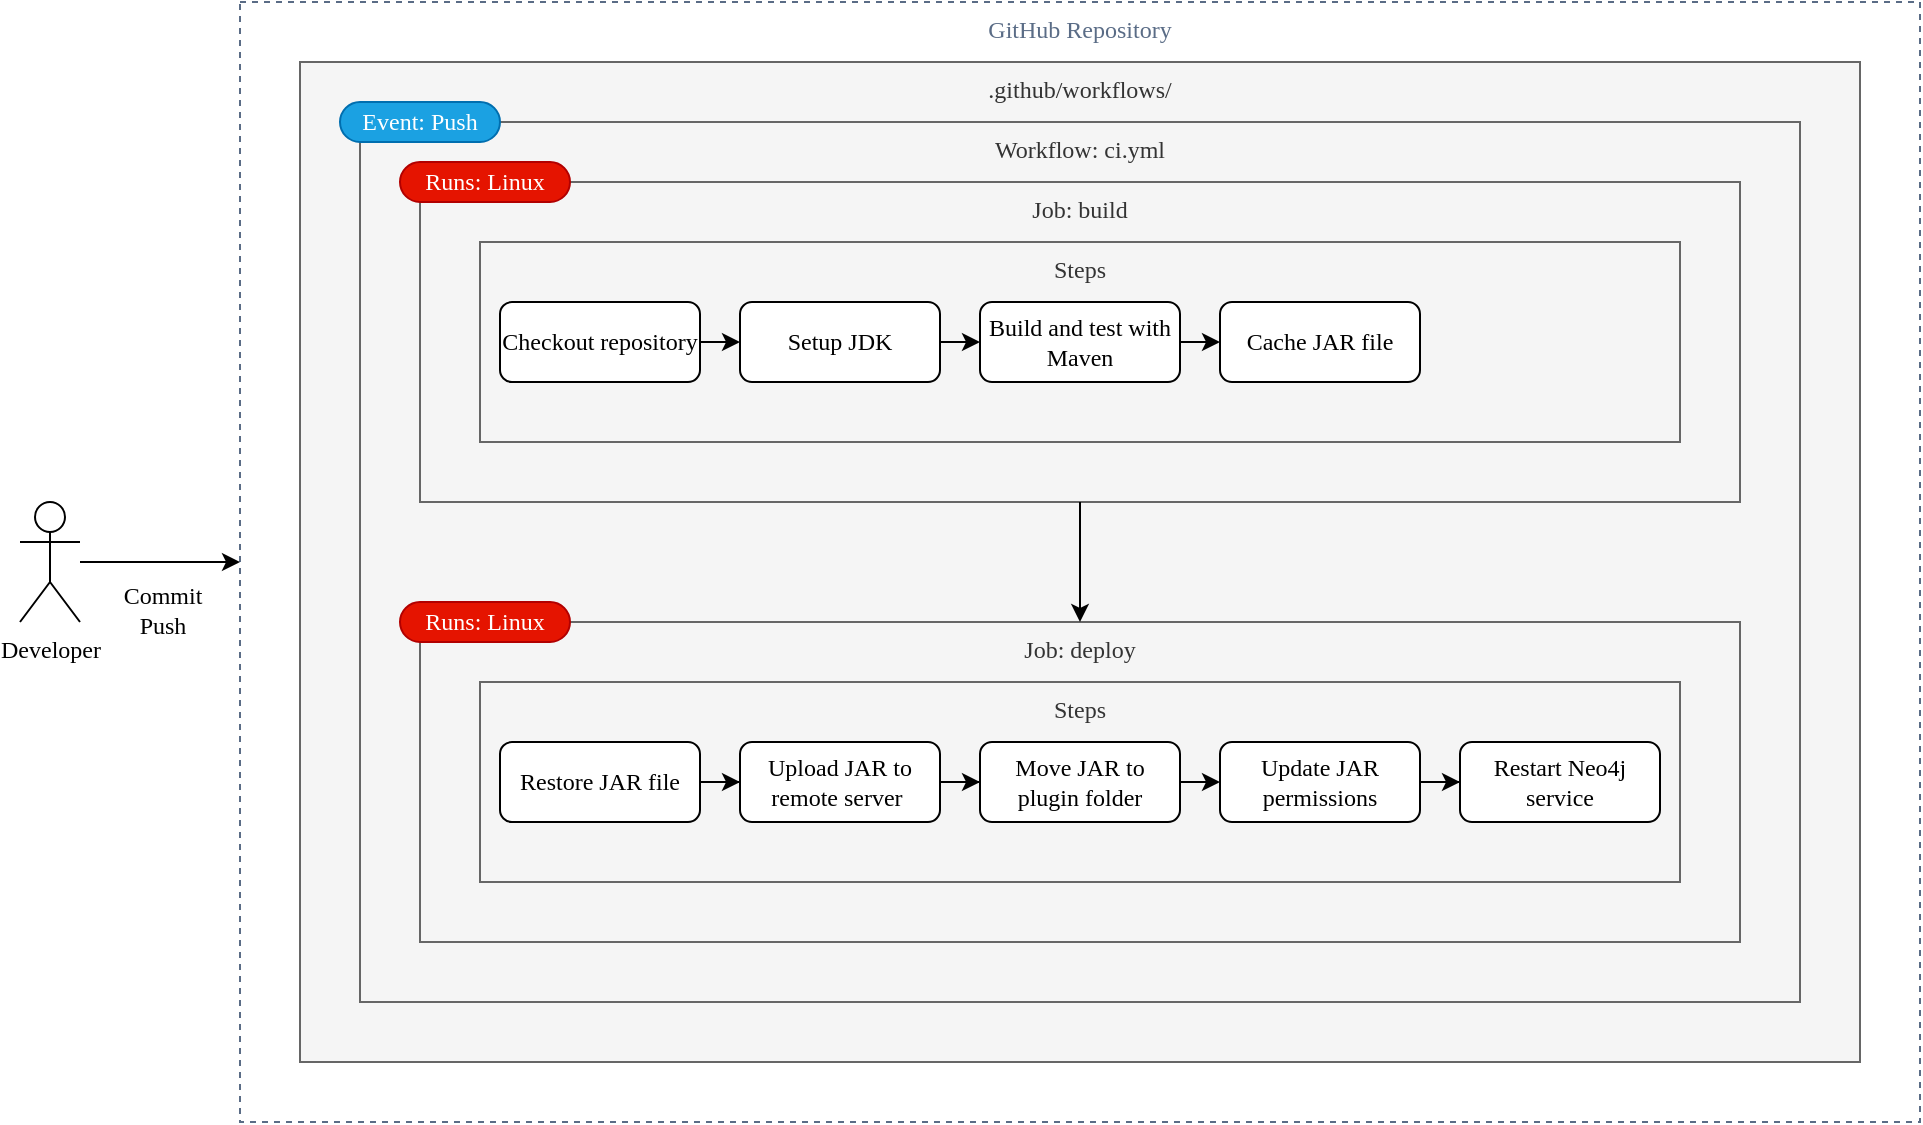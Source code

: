 <mxfile version="19.0.3" type="device" pages="2"><diagram id="W_gsLzjZTW0kCdOrCvwD" name="Workflow"><mxGraphModel dx="2025" dy="1212" grid="1" gridSize="10" guides="1" tooltips="1" connect="1" arrows="1" fold="1" page="1" pageScale="1" pageWidth="827" pageHeight="1169" math="0" shadow="0"><root><mxCell id="0"/><mxCell id="1" parent="0"/><mxCell id="J0CLnmMzqu4iNXyP5Bte-1" value="GitHub Repository" style="fillColor=none;strokeColor=#5A6C86;dashed=1;verticalAlign=top;fontStyle=0;fontColor=#5A6C86;fontFamily=Fira Sans;fontSource=https%3A%2F%2Ffonts.googleapis.com%2Fcss%3Ffamily%3DFira%2BSans;" vertex="1" parent="1"><mxGeometry x="120" y="90" width="840" height="560" as="geometry"/></mxCell><mxCell id="J0CLnmMzqu4iNXyP5Bte-2" value=".github/workflows/" style="fillColor=#f5f5f5;strokeColor=#666666;dashed=0;verticalAlign=top;fontStyle=0;fontColor=#333333;fontFamily=Fira Code;fontSource=https%3A%2F%2Ffonts.googleapis.com%2Fcss%3Ffamily%3DFira%2BCode;" vertex="1" parent="1"><mxGeometry x="150" y="120" width="780" height="500" as="geometry"/></mxCell><mxCell id="J0CLnmMzqu4iNXyP5Bte-3" value="Workflow: ci.yml" style="fillColor=#f5f5f5;strokeColor=#666666;dashed=0;verticalAlign=top;fontStyle=0;fontColor=#333333;align=center;labelBackgroundColor=none;labelBorderColor=none;fontFamily=Fira Code;fontSource=https%3A%2F%2Ffonts.googleapis.com%2Fcss%3Ffamily%3DFira%2BCode;" vertex="1" parent="1"><mxGeometry x="180" y="150" width="720" height="440" as="geometry"/></mxCell><mxCell id="J0CLnmMzqu4iNXyP5Bte-10" value="Job: deploy" style="fillColor=#f5f5f5;strokeColor=#666666;dashed=0;verticalAlign=top;fontStyle=0;fontColor=#333333;fontFamily=Fira Code;fontSource=https%3A%2F%2Ffonts.googleapis.com%2Fcss%3Ffamily%3DFira%2BCode;" vertex="1" parent="1"><mxGeometry x="210" y="400" width="660" height="160" as="geometry"/></mxCell><mxCell id="J0CLnmMzqu4iNXyP5Bte-22" value="Steps" style="fillColor=#f5f5f5;strokeColor=#666666;dashed=0;verticalAlign=top;fontStyle=0;fontColor=#333333;fontFamily=Fira Code;fontSource=https%3A%2F%2Ffonts.googleapis.com%2Fcss%3Ffamily%3DFira%2BCode;" vertex="1" parent="1"><mxGeometry x="240" y="430" width="600" height="100" as="geometry"/></mxCell><mxCell id="J0CLnmMzqu4iNXyP5Bte-6" value="Job: build" style="fillColor=#f5f5f5;strokeColor=#666666;dashed=0;verticalAlign=top;fontStyle=0;fontColor=#333333;fontFamily=Fira Code;fontSource=https%3A%2F%2Ffonts.googleapis.com%2Fcss%3Ffamily%3DFira%2BCode;" vertex="1" parent="1"><mxGeometry x="210" y="180" width="660" height="160" as="geometry"/></mxCell><mxCell id="J0CLnmMzqu4iNXyP5Bte-16" value="Steps" style="fillColor=#f5f5f5;strokeColor=#666666;dashed=0;verticalAlign=top;fontStyle=0;fontColor=#333333;fontFamily=Fira Code;fontSource=https%3A%2F%2Ffonts.googleapis.com%2Fcss%3Ffamily%3DFira%2BCode;" vertex="1" parent="1"><mxGeometry x="240" y="210" width="600" height="100" as="geometry"/></mxCell><mxCell id="J0CLnmMzqu4iNXyP5Bte-17" style="edgeStyle=orthogonalEdgeStyle;rounded=0;orthogonalLoop=1;jettySize=auto;html=1;fontFamily=Fira Sans;fontSource=https%3A%2F%2Ffonts.googleapis.com%2Fcss%3Ffamily%3DFira%2BSans;" edge="1" parent="1" source="J0CLnmMzqu4iNXyP5Bte-5" target="J0CLnmMzqu4iNXyP5Bte-1"><mxGeometry relative="1" as="geometry"/></mxCell><mxCell id="J0CLnmMzqu4iNXyP5Bte-18" value="Commit&lt;br&gt;Push" style="edgeLabel;html=1;align=center;verticalAlign=bottom;resizable=0;points=[];fontFamily=Fira Sans;fontSource=https%3A%2F%2Ffonts.googleapis.com%2Fcss%3Ffamily%3DFira%2BSans;fontSize=12;labelBackgroundColor=none;" vertex="1" connectable="0" parent="J0CLnmMzqu4iNXyP5Bte-17"><mxGeometry x="0.02" relative="1" as="geometry"><mxPoint y="40" as="offset"/></mxGeometry></mxCell><mxCell id="J0CLnmMzqu4iNXyP5Bte-5" value="Developer" style="shape=umlActor;verticalLabelPosition=bottom;verticalAlign=top;html=1;outlineConnect=0;strokeColor=default;fontFamily=Fira Sans;fontSource=https%3A%2F%2Ffonts.googleapis.com%2Fcss%3Ffamily%3DFira%2BSans;" vertex="1" parent="1"><mxGeometry x="10" y="340" width="30" height="60" as="geometry"/></mxCell><mxCell id="J0CLnmMzqu4iNXyP5Bte-15" style="edgeStyle=orthogonalEdgeStyle;rounded=0;orthogonalLoop=1;jettySize=auto;html=1;exitX=0.5;exitY=1;exitDx=0;exitDy=0;fontFamily=Fira Sans;fontSource=https%3A%2F%2Ffonts.googleapis.com%2Fcss%3Ffamily%3DFira%2BSans;" edge="1" parent="1" source="J0CLnmMzqu4iNXyP5Bte-6" target="J0CLnmMzqu4iNXyP5Bte-10"><mxGeometry relative="1" as="geometry"/></mxCell><mxCell id="J0CLnmMzqu4iNXyP5Bte-28" style="edgeStyle=orthogonalEdgeStyle;rounded=0;orthogonalLoop=1;jettySize=auto;html=1;exitX=1;exitY=0.5;exitDx=0;exitDy=0;entryX=0;entryY=0.5;entryDx=0;entryDy=0;fontFamily=Fira Sans;fontSource=https%3A%2F%2Ffonts.googleapis.com%2Fcss%3Ffamily%3DFira%2BSans;" edge="1" parent="1" source="J0CLnmMzqu4iNXyP5Bte-7" target="J0CLnmMzqu4iNXyP5Bte-8"><mxGeometry relative="1" as="geometry"/></mxCell><mxCell id="J0CLnmMzqu4iNXyP5Bte-7" value="Checkout repository" style="rounded=1;whiteSpace=wrap;html=1;fontFamily=Fira Sans;fontSource=https%3A%2F%2Ffonts.googleapis.com%2Fcss%3Ffamily%3DFira%2BSans;" vertex="1" parent="1"><mxGeometry x="250" y="240" width="100" height="40" as="geometry"/></mxCell><mxCell id="J0CLnmMzqu4iNXyP5Bte-29" style="edgeStyle=orthogonalEdgeStyle;rounded=0;orthogonalLoop=1;jettySize=auto;html=1;exitX=1;exitY=0.5;exitDx=0;exitDy=0;entryX=0;entryY=0.5;entryDx=0;entryDy=0;fontFamily=Fira Sans;fontSource=https%3A%2F%2Ffonts.googleapis.com%2Fcss%3Ffamily%3DFira%2BSans;" edge="1" parent="1" source="J0CLnmMzqu4iNXyP5Bte-8" target="J0CLnmMzqu4iNXyP5Bte-9"><mxGeometry relative="1" as="geometry"/></mxCell><mxCell id="J0CLnmMzqu4iNXyP5Bte-8" value="Setup JDK" style="rounded=1;whiteSpace=wrap;html=1;strokeColor=default;fontFamily=Fira Sans;fontSource=https%3A%2F%2Ffonts.googleapis.com%2Fcss%3Ffamily%3DFira%2BSans;" vertex="1" parent="1"><mxGeometry x="370" y="240" width="100" height="40" as="geometry"/></mxCell><mxCell id="J_S2d7EsWLFdPo9Z8H3w-4" style="edgeStyle=orthogonalEdgeStyle;rounded=0;orthogonalLoop=1;jettySize=auto;html=1;exitX=1;exitY=0.5;exitDx=0;exitDy=0;entryX=0;entryY=0.5;entryDx=0;entryDy=0;fontFamily=Fira Sans;fontSource=https%3A%2F%2Ffonts.googleapis.com%2Fcss%3Ffamily%3DFira%2BSans;fontSize=18;endArrow=classic;endFill=1;strokeWidth=1;" edge="1" parent="1" source="J0CLnmMzqu4iNXyP5Bte-9" target="J_S2d7EsWLFdPo9Z8H3w-1"><mxGeometry relative="1" as="geometry"/></mxCell><mxCell id="J0CLnmMzqu4iNXyP5Bte-9" value="Build and test with Maven" style="rounded=1;whiteSpace=wrap;html=1;strokeColor=default;fontFamily=Fira Sans;fontSource=https%3A%2F%2Ffonts.googleapis.com%2Fcss%3Ffamily%3DFira%2BSans;" vertex="1" parent="1"><mxGeometry x="490" y="240" width="100" height="40" as="geometry"/></mxCell><mxCell id="J0CLnmMzqu4iNXyP5Bte-25" style="edgeStyle=orthogonalEdgeStyle;rounded=0;orthogonalLoop=1;jettySize=auto;html=1;exitX=1;exitY=0.5;exitDx=0;exitDy=0;fontFamily=Fira Sans;fontSource=https%3A%2F%2Ffonts.googleapis.com%2Fcss%3Ffamily%3DFira%2BSans;" edge="1" parent="1" source="J0CLnmMzqu4iNXyP5Bte-11" target="J0CLnmMzqu4iNXyP5Bte-12"><mxGeometry relative="1" as="geometry"/></mxCell><mxCell id="J0CLnmMzqu4iNXyP5Bte-11" value="Upload JAR to remote server&amp;nbsp;" style="rounded=1;whiteSpace=wrap;html=1;strokeColor=default;fontFamily=Fira Sans;fontSource=https%3A%2F%2Ffonts.googleapis.com%2Fcss%3Ffamily%3DFira%2BSans;" vertex="1" parent="1"><mxGeometry x="370" y="460" width="100" height="40" as="geometry"/></mxCell><mxCell id="J0CLnmMzqu4iNXyP5Bte-26" style="edgeStyle=orthogonalEdgeStyle;rounded=0;orthogonalLoop=1;jettySize=auto;html=1;exitX=1;exitY=0.5;exitDx=0;exitDy=0;entryX=0;entryY=0.5;entryDx=0;entryDy=0;fontFamily=Fira Sans;fontSource=https%3A%2F%2Ffonts.googleapis.com%2Fcss%3Ffamily%3DFira%2BSans;" edge="1" parent="1" source="J0CLnmMzqu4iNXyP5Bte-12" target="J0CLnmMzqu4iNXyP5Bte-13"><mxGeometry relative="1" as="geometry"/></mxCell><mxCell id="J0CLnmMzqu4iNXyP5Bte-12" value="Move JAR to plugin folder" style="rounded=1;whiteSpace=wrap;html=1;strokeColor=default;fontFamily=Fira Sans;fontSource=https%3A%2F%2Ffonts.googleapis.com%2Fcss%3Ffamily%3DFira%2BSans;" vertex="1" parent="1"><mxGeometry x="490" y="460" width="100" height="40" as="geometry"/></mxCell><mxCell id="J0CLnmMzqu4iNXyP5Bte-27" style="edgeStyle=orthogonalEdgeStyle;rounded=0;orthogonalLoop=1;jettySize=auto;html=1;exitX=1;exitY=0.5;exitDx=0;exitDy=0;fontFamily=Fira Sans;fontSource=https%3A%2F%2Ffonts.googleapis.com%2Fcss%3Ffamily%3DFira%2BSans;" edge="1" parent="1" source="J0CLnmMzqu4iNXyP5Bte-13" target="J0CLnmMzqu4iNXyP5Bte-14"><mxGeometry relative="1" as="geometry"/></mxCell><mxCell id="J0CLnmMzqu4iNXyP5Bte-13" value="Update JAR permissions" style="rounded=1;whiteSpace=wrap;html=1;strokeColor=default;fontFamily=Fira Sans;fontSource=https%3A%2F%2Ffonts.googleapis.com%2Fcss%3Ffamily%3DFira%2BSans;" vertex="1" parent="1"><mxGeometry x="610" y="460" width="100" height="40" as="geometry"/></mxCell><mxCell id="J0CLnmMzqu4iNXyP5Bte-14" value="Restart Neo4j service" style="rounded=1;whiteSpace=wrap;html=1;strokeColor=default;fontFamily=Fira Sans;fontSource=https%3A%2F%2Ffonts.googleapis.com%2Fcss%3Ffamily%3DFira%2BSans;" vertex="1" parent="1"><mxGeometry x="730" y="460" width="100" height="40" as="geometry"/></mxCell><mxCell id="J0CLnmMzqu4iNXyP5Bte-20" value="Event: Push" style="rounded=1;whiteSpace=wrap;html=1;strokeColor=#006EAF;fillColor=#1ba1e2;fontColor=#ffffff;arcSize=50;fontFamily=Fira Sans;fontSource=https%3A%2F%2Ffonts.googleapis.com%2Fcss%3Ffamily%3DFira%2BSans;" vertex="1" parent="1"><mxGeometry x="170" y="140" width="80" height="20" as="geometry"/></mxCell><mxCell id="J0CLnmMzqu4iNXyP5Bte-21" value="Runs: Linux" style="rounded=1;whiteSpace=wrap;html=1;strokeColor=#B20000;fillColor=#e51400;arcSize=50;fontColor=#ffffff;fontFamily=Fira Sans;fontSource=https%3A%2F%2Ffonts.googleapis.com%2Fcss%3Ffamily%3DFira%2BSans;" vertex="1" parent="1"><mxGeometry x="200" y="170" width="85" height="20" as="geometry"/></mxCell><mxCell id="J0CLnmMzqu4iNXyP5Bte-24" value="Runs: Linux" style="rounded=1;whiteSpace=wrap;html=1;strokeColor=#B20000;fillColor=#e51400;arcSize=50;fontColor=#ffffff;fontFamily=Fira Sans;fontSource=https%3A%2F%2Ffonts.googleapis.com%2Fcss%3Ffamily%3DFira%2BSans;" vertex="1" parent="1"><mxGeometry x="200" y="390" width="85" height="20" as="geometry"/></mxCell><mxCell id="J_S2d7EsWLFdPo9Z8H3w-1" value="Cache JAR file" style="rounded=1;whiteSpace=wrap;html=1;strokeColor=default;fontFamily=Fira Sans;fontSource=https%3A%2F%2Ffonts.googleapis.com%2Fcss%3Ffamily%3DFira%2BSans;" vertex="1" parent="1"><mxGeometry x="610" y="240" width="100" height="40" as="geometry"/></mxCell><mxCell id="J_S2d7EsWLFdPo9Z8H3w-8" style="edgeStyle=orthogonalEdgeStyle;rounded=0;orthogonalLoop=1;jettySize=auto;html=1;fontFamily=Fira Sans;fontSource=https%3A%2F%2Ffonts.googleapis.com%2Fcss%3Ffamily%3DFira%2BSans;fontSize=18;endArrow=classic;endFill=1;strokeWidth=1;" edge="1" parent="1" source="J_S2d7EsWLFdPo9Z8H3w-5" target="J0CLnmMzqu4iNXyP5Bte-11"><mxGeometry relative="1" as="geometry"/></mxCell><mxCell id="J_S2d7EsWLFdPo9Z8H3w-5" value="Restore JAR file" style="rounded=1;whiteSpace=wrap;html=1;strokeColor=default;fontFamily=Fira Sans;fontSource=https%3A%2F%2Ffonts.googleapis.com%2Fcss%3Ffamily%3DFira%2BSans;" vertex="1" parent="1"><mxGeometry x="250" y="460" width="100" height="40" as="geometry"/></mxCell></root></mxGraphModel></diagram><diagram id="8fC9M6246lttWqj4-eXF" name="Github Actions"><mxGraphModel dx="1198" dy="1212" grid="1" gridSize="10" guides="1" tooltips="1" connect="1" arrows="1" fold="1" page="1" pageScale="1" pageWidth="827" pageHeight="1169" math="0" shadow="0"><root><mxCell id="0"/><mxCell id="1" parent="0"/><mxCell id="VUIGP3bP5GdyTkzH19bi-1" style="edgeStyle=orthogonalEdgeStyle;rounded=0;orthogonalLoop=1;jettySize=auto;html=1;entryX=0.5;entryY=0;entryDx=0;entryDy=0;fontSize=11;endArrow=none;endFill=0;strokeWidth=4;" edge="1" parent="1" source="VUIGP3bP5GdyTkzH19bi-34" target="VUIGP3bP5GdyTkzH19bi-18"><mxGeometry relative="1" as="geometry"><Array as="points"><mxPoint x="400" y="350"/><mxPoint x="560" y="350"/></Array></mxGeometry></mxCell><mxCell id="VUIGP3bP5GdyTkzH19bi-2" value="" style="edgeStyle=orthogonalEdgeStyle;rounded=0;orthogonalLoop=1;jettySize=auto;html=1;endArrow=none;endFill=0;startArrow=none;" edge="1" parent="1" source="VUIGP3bP5GdyTkzH19bi-32" target="VUIGP3bP5GdyTkzH19bi-9"><mxGeometry relative="1" as="geometry"/></mxCell><mxCell id="VUIGP3bP5GdyTkzH19bi-3" style="edgeStyle=orthogonalEdgeStyle;rounded=0;orthogonalLoop=1;jettySize=auto;html=1;exitX=0.5;exitY=1;exitDx=0;exitDy=0;entryX=0.5;entryY=0;entryDx=0;entryDy=0;fontSize=11;endArrow=none;endFill=0;strokeWidth=4;startArrow=none;" edge="1" parent="1" source="VUIGP3bP5GdyTkzH19bi-32" target="VUIGP3bP5GdyTkzH19bi-9"><mxGeometry relative="1" as="geometry"/></mxCell><mxCell id="VUIGP3bP5GdyTkzH19bi-4" style="edgeStyle=orthogonalEdgeStyle;rounded=0;orthogonalLoop=1;jettySize=auto;html=1;exitX=0.5;exitY=1;exitDx=0;exitDy=0;entryX=0.5;entryY=0;entryDx=0;entryDy=0;fontSize=11;endArrow=none;endFill=0;strokeWidth=4;" edge="1" parent="1" source="VUIGP3bP5GdyTkzH19bi-5" target="VUIGP3bP5GdyTkzH19bi-19"><mxGeometry relative="1" as="geometry"/></mxCell><mxCell id="VUIGP3bP5GdyTkzH19bi-5" value="REPOSITORY" style="text;html=1;strokeColor=none;fillColor=none;align=center;verticalAlign=middle;whiteSpace=wrap;rounded=0;labelBackgroundColor=none;labelBorderColor=none;fontStyle=1;fontSize=18;" vertex="1" parent="1"><mxGeometry x="370" y="240" width="60" height="30" as="geometry"/></mxCell><mxCell id="VUIGP3bP5GdyTkzH19bi-6" value="" style="edgeStyle=orthogonalEdgeStyle;rounded=0;orthogonalLoop=1;jettySize=auto;html=1;endArrow=none;endFill=0;strokeWidth=4;" edge="1" parent="1" source="VUIGP3bP5GdyTkzH19bi-9" target="VUIGP3bP5GdyTkzH19bi-13"><mxGeometry relative="1" as="geometry"/></mxCell><mxCell id="VUIGP3bP5GdyTkzH19bi-7" style="edgeStyle=orthogonalEdgeStyle;rounded=0;orthogonalLoop=1;jettySize=auto;html=1;exitX=0.5;exitY=1;exitDx=0;exitDy=0;entryX=0.5;entryY=0;entryDx=0;entryDy=0;endArrow=none;endFill=0;strokeWidth=4;" edge="1" parent="1" source="VUIGP3bP5GdyTkzH19bi-9" target="VUIGP3bP5GdyTkzH19bi-17"><mxGeometry relative="1" as="geometry"><Array as="points"><mxPoint x="400" y="510"/><mxPoint x="320" y="510"/><mxPoint x="320" y="580"/></Array></mxGeometry></mxCell><mxCell id="VUIGP3bP5GdyTkzH19bi-8" style="edgeStyle=orthogonalEdgeStyle;rounded=0;orthogonalLoop=1;jettySize=auto;html=1;entryX=0.5;entryY=0;entryDx=0;entryDy=0;fontSize=11;endArrow=none;endFill=0;strokeWidth=4;" edge="1" parent="1" source="VUIGP3bP5GdyTkzH19bi-9" target="VUIGP3bP5GdyTkzH19bi-16"><mxGeometry relative="1" as="geometry"><Array as="points"><mxPoint x="400" y="510"/><mxPoint x="480" y="510"/><mxPoint x="480" y="580"/></Array></mxGeometry></mxCell><mxCell id="VUIGP3bP5GdyTkzH19bi-9" value="WORKFLOW" style="text;html=1;strokeColor=none;fillColor=none;align=center;verticalAlign=middle;whiteSpace=wrap;rounded=0;labelBackgroundColor=none;labelBorderColor=none;fontStyle=1;fontSize=18;" vertex="1" parent="1"><mxGeometry x="370" y="430" width="60" height="30" as="geometry"/></mxCell><mxCell id="VUIGP3bP5GdyTkzH19bi-10" style="edgeStyle=orthogonalEdgeStyle;rounded=0;orthogonalLoop=1;jettySize=auto;html=1;exitX=0.5;exitY=1;exitDx=0;exitDy=0;entryX=0;entryY=0.5;entryDx=0;entryDy=0;fontSize=11;endArrow=none;endFill=0;strokeWidth=4;" edge="1" parent="1" source="VUIGP3bP5GdyTkzH19bi-13" target="VUIGP3bP5GdyTkzH19bi-14"><mxGeometry relative="1" as="geometry"/></mxCell><mxCell id="VUIGP3bP5GdyTkzH19bi-11" style="edgeStyle=orthogonalEdgeStyle;rounded=0;orthogonalLoop=1;jettySize=auto;html=1;exitX=0.5;exitY=1;exitDx=0;exitDy=0;entryX=0;entryY=0.5;entryDx=0;entryDy=0;fontSize=11;endArrow=none;endFill=0;strokeWidth=4;" edge="1" parent="1" source="VUIGP3bP5GdyTkzH19bi-13" target="VUIGP3bP5GdyTkzH19bi-15"><mxGeometry relative="1" as="geometry"/></mxCell><mxCell id="VUIGP3bP5GdyTkzH19bi-12" style="edgeStyle=orthogonalEdgeStyle;rounded=0;orthogonalLoop=1;jettySize=auto;html=1;exitX=0.5;exitY=1;exitDx=0;exitDy=0;entryX=0;entryY=0.5;entryDx=0;entryDy=0;fontSize=11;endArrow=none;endFill=0;strokeWidth=4;" edge="1" parent="1" source="VUIGP3bP5GdyTkzH19bi-13" target="VUIGP3bP5GdyTkzH19bi-31"><mxGeometry relative="1" as="geometry"/></mxCell><mxCell id="VUIGP3bP5GdyTkzH19bi-13" value="JOB" style="text;html=1;strokeColor=none;fillColor=none;align=center;verticalAlign=middle;whiteSpace=wrap;rounded=0;labelBackgroundColor=none;labelBorderColor=none;fontStyle=1;fontSize=18;" vertex="1" parent="1"><mxGeometry x="370" y="590" width="60" height="30" as="geometry"/></mxCell><mxCell id="VUIGP3bP5GdyTkzH19bi-14" value="STEP" style="text;html=1;strokeColor=none;fillColor=none;align=center;verticalAlign=middle;whiteSpace=wrap;rounded=0;labelBackgroundColor=none;labelBorderColor=none;fontStyle=1;fontSize=18;" vertex="1" parent="1"><mxGeometry x="480" y="660" width="60" height="30" as="geometry"/></mxCell><mxCell id="VUIGP3bP5GdyTkzH19bi-15" value="STEP" style="text;html=1;strokeColor=none;fillColor=none;align=center;verticalAlign=middle;whiteSpace=wrap;rounded=0;labelBackgroundColor=none;labelBorderColor=none;fontStyle=1;fontSize=18;" vertex="1" parent="1"><mxGeometry x="480" y="700" width="60" height="30" as="geometry"/></mxCell><mxCell id="VUIGP3bP5GdyTkzH19bi-16" value="JOB" style="text;html=1;strokeColor=none;fillColor=none;align=center;verticalAlign=middle;whiteSpace=wrap;rounded=0;labelBackgroundColor=none;labelBorderColor=none;fontStyle=1;fontSize=18;" vertex="1" parent="1"><mxGeometry x="450" y="590" width="60" height="30" as="geometry"/></mxCell><mxCell id="VUIGP3bP5GdyTkzH19bi-17" value="JOB" style="text;html=1;strokeColor=none;fillColor=none;align=center;verticalAlign=middle;whiteSpace=wrap;rounded=0;labelBackgroundColor=none;labelBorderColor=none;fontStyle=1;fontSize=18;" vertex="1" parent="1"><mxGeometry x="290" y="590" width="60" height="30" as="geometry"/></mxCell><mxCell id="VUIGP3bP5GdyTkzH19bi-18" value="WORKFLOW" style="text;html=1;strokeColor=none;fillColor=none;align=center;verticalAlign=middle;whiteSpace=wrap;rounded=0;labelBackgroundColor=none;labelBorderColor=none;fontSize=18;fontStyle=1" vertex="1" parent="1"><mxGeometry x="530" y="430" width="60" height="30" as="geometry"/></mxCell><mxCell id="VUIGP3bP5GdyTkzH19bi-19" value="WORKFLOW" style="text;html=1;strokeColor=none;fillColor=none;align=center;verticalAlign=middle;whiteSpace=wrap;rounded=0;labelBackgroundColor=none;labelBorderColor=none;fontSize=16;fontStyle=1" vertex="1" parent="1"><mxGeometry x="210" y="430" width="60" height="30" as="geometry"/></mxCell><mxCell id="VUIGP3bP5GdyTkzH19bi-20" value="*.yml" style="text;html=1;strokeColor=none;fillColor=#dae8fc;align=center;verticalAlign=middle;whiteSpace=wrap;rounded=0;labelBackgroundColor=none;labelBorderColor=none;fontSize=13;fontStyle=0;spacing=2;fontFamily=Fira Code;fontSource=https%3A%2F%2Ffonts.googleapis.com%2Fcss%3Ffamily%3DFira%2BCode;" vertex="1" parent="1"><mxGeometry x="217.5" y="370" width="46" height="20" as="geometry"/></mxCell><mxCell id="VUIGP3bP5GdyTkzH19bi-21" value="*.yml" style="text;html=1;strokeColor=none;fillColor=#dae8fc;align=center;verticalAlign=middle;whiteSpace=wrap;rounded=0;labelBackgroundColor=none;labelBorderColor=none;fontSize=13;fontStyle=0;spacing=2;fontFamily=Fira Code;fontSource=https%3A%2F%2Ffonts.googleapis.com%2Fcss%3Ffamily%3DFira%2BCode;" vertex="1" parent="1"><mxGeometry x="537.5" y="370" width="45" height="20" as="geometry"/></mxCell><mxCell id="VUIGP3bP5GdyTkzH19bi-22" value="EVENT" style="rounded=1;whiteSpace=wrap;html=1;strokeColor=none;fillColor=#1ba1e2;fontColor=#ffffff;arcSize=50;fontSize=11;" vertex="1" parent="1"><mxGeometry x="215" y="400" width="50" height="20" as="geometry"/></mxCell><mxCell id="VUIGP3bP5GdyTkzH19bi-23" value="EVENT" style="rounded=1;whiteSpace=wrap;html=1;strokeColor=none;fillColor=#1ba1e2;fontColor=#ffffff;arcSize=50;fontSize=11;" vertex="1" parent="1"><mxGeometry x="375" y="400" width="50" height="20" as="geometry"/></mxCell><mxCell id="VUIGP3bP5GdyTkzH19bi-24" value="EVENT" style="rounded=1;whiteSpace=wrap;html=1;strokeColor=none;fillColor=#1ba1e2;fontColor=#ffffff;arcSize=50;fontSize=11;" vertex="1" parent="1"><mxGeometry x="535" y="400" width="50" height="20" as="geometry"/></mxCell><mxCell id="VUIGP3bP5GdyTkzH19bi-25" value="RUNNER" style="rounded=1;whiteSpace=wrap;html=1;strokeColor=none;fillColor=#1ba1e2;fontColor=#ffffff;arcSize=50;fontSize=11;" vertex="1" parent="1"><mxGeometry x="450" y="560" width="60" height="20" as="geometry"/></mxCell><mxCell id="VUIGP3bP5GdyTkzH19bi-26" value="RUNNER" style="rounded=1;whiteSpace=wrap;html=1;strokeColor=none;fillColor=#1ba1e2;fontColor=#ffffff;arcSize=50;fontSize=11;" vertex="1" parent="1"><mxGeometry x="370" y="560" width="60" height="20" as="geometry"/></mxCell><mxCell id="VUIGP3bP5GdyTkzH19bi-27" value="RUNNER" style="rounded=1;whiteSpace=wrap;html=1;strokeColor=none;fillColor=#1ba1e2;fontColor=#ffffff;arcSize=50;fontSize=11;" vertex="1" parent="1"><mxGeometry x="290" y="560" width="60" height="20" as="geometry"/></mxCell><mxCell id="VUIGP3bP5GdyTkzH19bi-28" value="ACTION" style="rounded=1;whiteSpace=wrap;html=1;strokeColor=none;fillColor=#1ba1e2;fontColor=#ffffff;arcSize=50;fontSize=11;" vertex="1" parent="1"><mxGeometry x="410" y="665" width="60" height="20" as="geometry"/></mxCell><mxCell id="VUIGP3bP5GdyTkzH19bi-29" value="ACTION" style="rounded=1;whiteSpace=wrap;html=1;strokeColor=none;fillColor=#1ba1e2;fontColor=#ffffff;arcSize=50;fontSize=11;" vertex="1" parent="1"><mxGeometry x="410" y="705" width="60" height="20" as="geometry"/></mxCell><mxCell id="VUIGP3bP5GdyTkzH19bi-30" value="ACTION" style="rounded=1;whiteSpace=wrap;html=1;strokeColor=none;fillColor=#1ba1e2;fontColor=#ffffff;arcSize=50;fontSize=11;" vertex="1" parent="1"><mxGeometry x="410" y="745" width="60" height="20" as="geometry"/></mxCell><mxCell id="VUIGP3bP5GdyTkzH19bi-31" value="STEP" style="text;html=1;strokeColor=none;fillColor=none;align=center;verticalAlign=middle;whiteSpace=wrap;rounded=0;labelBackgroundColor=none;labelBorderColor=none;fontStyle=1;fontSize=18;" vertex="1" parent="1"><mxGeometry x="480" y="740" width="60" height="30" as="geometry"/></mxCell><mxCell id="VUIGP3bP5GdyTkzH19bi-32" value="*.yml" style="text;html=1;strokeColor=none;fillColor=#dae8fc;align=center;verticalAlign=middle;whiteSpace=wrap;rounded=0;labelBackgroundColor=none;labelBorderColor=none;fontSize=13;fontStyle=0;spacing=2;fontFamily=Fira Code;fontSource=https%3A%2F%2Ffonts.googleapis.com%2Fcss%3Ffamily%3DFira%2BCode;" vertex="1" parent="1"><mxGeometry x="377" y="370" width="46" height="20" as="geometry"/></mxCell><mxCell id="VUIGP3bP5GdyTkzH19bi-33" value="" style="edgeStyle=orthogonalEdgeStyle;rounded=0;orthogonalLoop=1;jettySize=auto;html=1;exitX=0.5;exitY=1;exitDx=0;exitDy=0;entryX=0.5;entryY=0;entryDx=0;entryDy=0;fontSize=11;endArrow=none;endFill=0;strokeWidth=4;" edge="1" parent="1" source="VUIGP3bP5GdyTkzH19bi-5" target="VUIGP3bP5GdyTkzH19bi-32"><mxGeometry relative="1" as="geometry"><mxPoint x="400" y="270" as="sourcePoint"/><mxPoint x="400" y="430" as="targetPoint"/></mxGeometry></mxCell><mxCell id="VUIGP3bP5GdyTkzH19bi-34" value=".github/workflows/" style="text;html=1;strokeColor=none;fillColor=#dae8fc;align=center;verticalAlign=middle;whiteSpace=wrap;rounded=0;labelBackgroundColor=none;labelBorderColor=none;fontSize=14;fontStyle=0;spacing=2;fontFamily=Fira Code;fontSource=https%3A%2F%2Ffonts.googleapis.com%2Fcss%3Ffamily%3DFira%2BCode;" vertex="1" parent="1"><mxGeometry x="322.5" y="280" width="155" height="20" as="geometry"/></mxCell></root></mxGraphModel></diagram></mxfile>